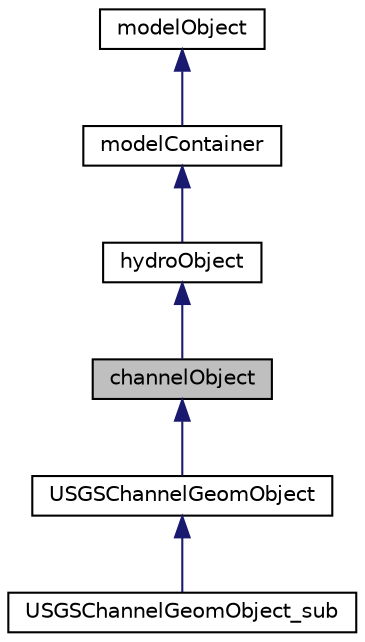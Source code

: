 digraph "channelObject"
{
 // LATEX_PDF_SIZE
  edge [fontname="Helvetica",fontsize="10",labelfontname="Helvetica",labelfontsize="10"];
  node [fontname="Helvetica",fontsize="10",shape=record];
  Node1 [label="channelObject",height=0.2,width=0.4,color="black", fillcolor="grey75", style="filled", fontcolor="black",tooltip=" "];
  Node2 -> Node1 [dir="back",color="midnightblue",fontsize="10",style="solid",fontname="Helvetica"];
  Node2 [label="hydroObject",height=0.2,width=0.4,color="black", fillcolor="white", style="filled",URL="$classhydroObject.html",tooltip=" "];
  Node3 -> Node2 [dir="back",color="midnightblue",fontsize="10",style="solid",fontname="Helvetica"];
  Node3 [label="modelContainer",height=0.2,width=0.4,color="black", fillcolor="white", style="filled",URL="$classmodelContainer.html",tooltip=" "];
  Node4 -> Node3 [dir="back",color="midnightblue",fontsize="10",style="solid",fontname="Helvetica"];
  Node4 [label="modelObject",height=0.2,width=0.4,color="black", fillcolor="white", style="filled",URL="$classmodelObject.html",tooltip=" "];
  Node1 -> Node5 [dir="back",color="midnightblue",fontsize="10",style="solid",fontname="Helvetica"];
  Node5 [label="USGSChannelGeomObject",height=0.2,width=0.4,color="black", fillcolor="white", style="filled",URL="$classUSGSChannelGeomObject.html",tooltip=" "];
  Node5 -> Node6 [dir="back",color="midnightblue",fontsize="10",style="solid",fontname="Helvetica"];
  Node6 [label="USGSChannelGeomObject_sub",height=0.2,width=0.4,color="black", fillcolor="white", style="filled",URL="$classUSGSChannelGeomObject__sub.html",tooltip=" "];
}
